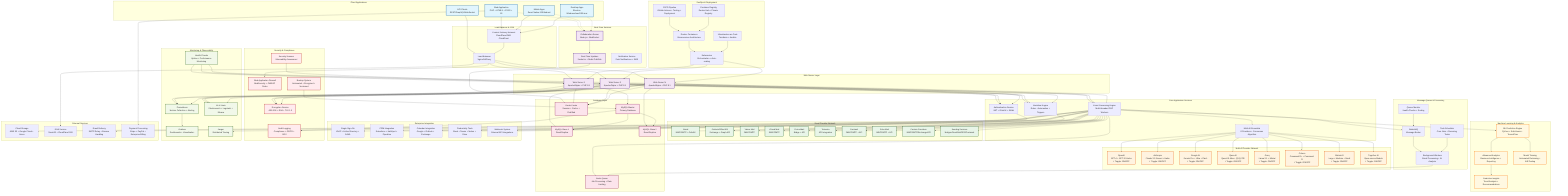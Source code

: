 graph TB
    subgraph "Client Applications"
        WEB[Web Application<br/>PHP + HTML5 + CSS3 + JS]
        MOBILE[Mobile Apps<br/>React Native iOS/Android]
        DESKTOP[Desktop Apps<br/>Electron Windows/macOS/Linux]
        API_CLIENT[API Clients<br/>REST/GraphQL/WebSocket]
    end
    
    subgraph "Load Balancer & CDN"
        LB[Load Balancer<br/>Nginx/HAProxy]
        CDN[Content Delivery Network<br/>CloudFlare/AWS CloudFront]
    end
    
    subgraph "Web Server Layer"
        WS1[Web Server 1<br/>Apache/Nginx + PHP 8.1]
        WS2[Web Server 2<br/>Apache/Nginx + PHP 8.1]
        WS3[Web Server N<br/>Apache/Nginx + PHP 8.1]
    end
    
    subgraph "Real-Time Services"
        COLLAB[Collaboration Server<br/>Node.js + WebSocket]
        REALTIME[Real-Time Updates<br/>Socket.io + Redis Pub/Sub]
        NOTIF[Notification Service<br/>Push Notifications + SMS]
    end
    
    subgraph "Core Application Services"
        AUTH[Authentication Service<br/>JWT + OAuth2 + SAML]
        EMAIL_PROC[Email Processing Engine<br/>Multi-threaded PHP Workers]
        AI_ENSEMBLE[Multi-AI Ensemble<br/>8 Providers + Consensus Algorithm]
        WORKFLOW[Workflow Engine<br/>Rules + Automation + Triggers]
    end
    
    subgraph "Machine Learning & Analytics"
        ML_PRED[ML Prediction Engine<br/>Python + Scikit-learn + TensorFlow]
        ANALYTICS[Advanced Analytics<br/>Business Intelligence + Reporting]
        INSIGHTS[Predictive Insights<br/>Trend Analysis + Recommendations]
        TRAINING[Model Training<br/>Automated Retraining + A/B Testing]
    end
    
    subgraph "Multi-AI Provider Network"
        OPENAI[OpenAI<br/>GPT-4 + GPT-3.5-turbo<br/>⚡ Toggle: ON/OFF]
        ANTHROPIC[Anthropic<br/>Claude 3.5 Sonnet + Haiku<br/>⚡ Toggle: ON/OFF]
        GOOGLE[Google AI<br/>Gemini Pro + Ultra + Flash<br/>⚡ Toggle: ON/OFF]
        QWEN[Qwen AI<br/>Qwen2.5-Max + QVQ-72B<br/>⚡ Toggle: ON/OFF]
        GROQ[Groq<br/>Llama 3.1 + Mixtral<br/>⚡ Toggle: ON/OFF]
        COHERE[Cohere<br/>Command R+ + Command R<br/>⚡ Toggle: ON/OFF]
        MISTRAL[Mistral AI<br/>Large + Medium + Small<br/>⚡ Toggle: ON/OFF]
        TOGETHER[Together AI<br/>Open-source Models<br/>⚡ Toggle: ON/OFF]
    end
    
    subgraph "Email Provider Network"
        GMAIL[Gmail<br/>IMAP/SMTP + OAuth2]
        OUTLOOK[Outlook/Office365<br/>Exchange + Graph API]
        YAHOO[Yahoo Mail<br/>IMAP/SMTP]
        ICLOUD[iCloud Mail<br/>IMAP/SMTP]
        PROTON[ProtonMail<br/>Bridge + API]
        TUTANOTA[Tutanota<br/>API Integration]
        FASTMAIL[Fastmail<br/>IMAP/SMTP + API]
        ZOHO[Zoho Mail<br/>IMAP/SMTP + API]
        CUSTOM[Custom Providers<br/>IMAP/SMTP/Exchange/API]
        SENDING[Sending Services<br/>Mailgun/SendGrid/SES/Postmark]
    end
    
    subgraph "Database Layer"
        MYSQL_MASTER[MySQL Master<br/>Primary Database]
        MYSQL_SLAVE1[MySQL Slave 1<br/>Read Replica]
        MYSQL_SLAVE2[MySQL Slave 2<br/>Read Replica]
        REDIS_CACHE[Redis Cache<br/>Session + Cache + Pub/Sub]
        REDIS_QUEUE[Redis Queue<br/>Job Processing + Rate Limiting]
    end
    
    subgraph "Message Queue & Processing"
        RABBITMQ[RabbitMQ<br/>Message Broker]
        WORKERS[Background Workers<br/>Email Processing + AI Analysis]
        SCHEDULER[Task Scheduler<br/>Cron Jobs + Recurring Tasks]
        QUEUE_MONITOR[Queue Monitor<br/>Health Checks + Scaling]
    end
    
    subgraph "Enterprise Integration"
        SSO[Single Sign-On<br/>LDAP + Active Directory + SAML]
        CRM[CRM Integration<br/>Salesforce + HubSpot + Pipedrive]
        CALENDAR[Calendar Integration<br/>Google + Outlook + Exchange]
        PRODUCTIVITY[Productivity Tools<br/>Slack + Teams + Notion + Drive]
        WEBHOOK[Webhook System<br/>External API Integrations]
    end
    
    subgraph "Security & Compliance"
        WAF[Web Application Firewall<br/>ModSecurity + OWASP Rules]
        ENCRYPTION[Encryption Service<br/>AES-256 + RSA + TLS 1.3]
        AUDIT[Audit Logging<br/>Compliance + GDPR + SOX]
        BACKUP[Backup System<br/>Automated + Encrypted + Versioned]
        SECURITY_SCAN[Security Scanner<br/>Vulnerability Assessment]
    end
    
    subgraph "Monitoring & Observability"
        PROMETHEUS[Prometheus<br/>Metrics Collection + Alerting]
        GRAFANA[Grafana<br/>Dashboards + Visualization]
        ELK[ELK Stack<br/>Elasticsearch + Logstash + Kibana]
        JAEGER[Jaeger<br/>Distributed Tracing]
        HEALTH[Health Checks<br/>Uptime + Performance Monitoring]
    end
    
    subgraph "DevOps & Deployment"
        DOCKER[Docker Containers<br/>Microservices Architecture]
        K8S[Kubernetes<br/>Orchestration + Auto-scaling]
        CI_CD[CI/CD Pipeline<br/>GitHub Actions + Testing + Deployment]
        TERRAFORM[Infrastructure as Code<br/>Terraform + Ansible]
        REGISTRY[Container Registry<br/>Docker Hub + Private Registry]
    end
    
    subgraph "External Services"
        STORAGE[Cloud Storage<br/>AWS S3 + Google Cloud + Azure]
        DNS[DNS Service<br/>Route53 + CloudFlare DNS]
        EMAIL_DELIVERY[Email Delivery<br/>SMTP Relay + Bounce Handling]
        PAYMENT[Payment Processing<br/>Stripe + PayPal + Enterprise Billing]
    end
    
    %% Client Connections
    WEB --> CDN
    MOBILE --> CDN
    DESKTOP --> CDN
    API_CLIENT --> LB
    
    %% Load Balancing
    CDN --> LB
    LB --> WS1
    LB --> WS2
    LB --> WS3
    
    %% Real-Time Connections
    WEB -.-> COLLAB
    MOBILE -.-> COLLAB
    DESKTOP -.-> COLLAB
    COLLAB --> REALTIME
    REALTIME --> REDIS_CACHE
    
    %% Core Service Connections
    WS1 --> AUTH
    WS1 --> EMAIL_PROC
    WS1 --> WORKFLOW
    WS2 --> AUTH
    WS2 --> EMAIL_PROC
    WS2 --> WORKFLOW
    WS3 --> AUTH
    WS3 --> EMAIL_PROC
    WS3 --> WORKFLOW
    
    %% AI Processing Flow
    EMAIL_PROC --> AI_ENSEMBLE
    AI_ENSEMBLE --> OPENAI
    AI_ENSEMBLE --> ANTHROPIC
    AI_ENSEMBLE --> GOOGLE
    AI_ENSEMBLE --> QWEN
    AI_ENSEMBLE --> GROQ
    AI_ENSEMBLE --> COHERE
    AI_ENSEMBLE --> MISTRAL
    AI_ENSEMBLE --> TOGETHER
    
    %% Machine Learning Pipeline
    EMAIL_PROC --> ML_PRED
    ML_PRED --> TRAINING
    ANALYTICS --> INSIGHTS
    ML_PRED --> ANALYTICS
    
    %% Email Provider Connections
    EMAIL_PROC --> GMAIL
    EMAIL_PROC --> OUTLOOK
    EMAIL_PROC --> YAHOO
    EMAIL_PROC --> ICLOUD
    EMAIL_PROC --> PROTON
    EMAIL_PROC --> TUTANOTA
    EMAIL_PROC --> FASTMAIL
    EMAIL_PROC --> ZOHO
    EMAIL_PROC --> CUSTOM
    EMAIL_PROC --> SENDING
    
    %% Database Connections
    WS1 --> MYSQL_MASTER
    WS2 --> MYSQL_SLAVE1
    WS3 --> MYSQL_SLAVE2
    MYSQL_MASTER --> MYSQL_SLAVE1
    MYSQL_MASTER --> MYSQL_SLAVE2
    
    %% Cache and Queue
    WS1 --> REDIS_CACHE
    WS2 --> REDIS_CACHE
    WS3 --> REDIS_CACHE
    EMAIL_PROC --> REDIS_QUEUE
    WORKERS --> REDIS_QUEUE
    
    %% Message Processing
    EMAIL_PROC --> RABBITMQ
    RABBITMQ --> WORKERS
    SCHEDULER --> WORKERS
    QUEUE_MONITOR --> RABBITMQ
    
    %% Enterprise Integrations
    AUTH --> SSO
    EMAIL_PROC --> CRM
    EMAIL_PROC --> CALENDAR
    EMAIL_PROC --> PRODUCTIVITY
    WORKFLOW --> WEBHOOK
    
    %% Security Layer
    LB --> WAF
    WS1 --> ENCRYPTION
    WS2 --> ENCRYPTION
    WS3 --> ENCRYPTION
    MYSQL_MASTER --> AUDIT
    BACKUP --> MYSQL_MASTER
    SECURITY_SCAN --> WS1
    
    %% Monitoring Connections
    WS1 --> PROMETHEUS
    WS2 --> PROMETHEUS
    WS3 --> PROMETHEUS
    PROMETHEUS --> GRAFANA
    WS1 --> ELK
    WS2 --> ELK
    WS3 --> ELK
    EMAIL_PROC --> JAEGER
    HEALTH --> WS1
    HEALTH --> WS2
    HEALTH --> WS3
    
    %% DevOps Pipeline
    CI_CD --> DOCKER
    DOCKER --> K8S
    K8S --> WS1
    K8S --> WS2
    K8S --> WS3
    TERRAFORM --> K8S
    REGISTRY --> DOCKER
    
    %% External Service Connections
    EMAIL_PROC --> STORAGE
    LB --> DNS
    EMAIL_PROC --> EMAIL_DELIVERY
    WEB --> PAYMENT
    
    %% Styling
    classDef clientApp fill:#e1f5fe,stroke:#01579b,stroke-width:2px
    classDef webServer fill:#f3e5f5,stroke:#4a148c,stroke-width:2px
    classDef aiProvider fill:#fff3e0,stroke:#e65100,stroke-width:2px
    classDef emailProvider fill:#e8f5e8,stroke:#1b5e20,stroke-width:2px
    classDef database fill:#fce4ec,stroke:#880e4f,stroke-width:2px
    classDef security fill:#ffebee,stroke:#b71c1c,stroke-width:2px
    classDef monitoring fill:#f1f8e9,stroke:#33691e,stroke-width:2px
    classDef ml fill:#fff8e1,stroke:#ff6f00,stroke-width:2px
    
    class WEB,MOBILE,DESKTOP,API_CLIENT clientApp
    class WS1,WS2,WS3,COLLAB,REALTIME webServer
    class OPENAI,ANTHROPIC,GOOGLE,QWEN,GROQ,COHERE,MISTRAL,TOGETHER aiProvider
    class GMAIL,OUTLOOK,YAHOO,ICLOUD,PROTON,TUTANOTA,FASTMAIL,ZOHO,CUSTOM,SENDING emailProvider
    class MYSQL_MASTER,MYSQL_SLAVE1,MYSQL_SLAVE2,REDIS_CACHE,REDIS_QUEUE database
    class WAF,ENCRYPTION,AUDIT,BACKUP,SECURITY_SCAN security
    class PROMETHEUS,GRAFANA,ELK,JAEGER,HEALTH monitoring
    class ML_PRED,ANALYTICS,INSIGHTS,TRAINING ml
